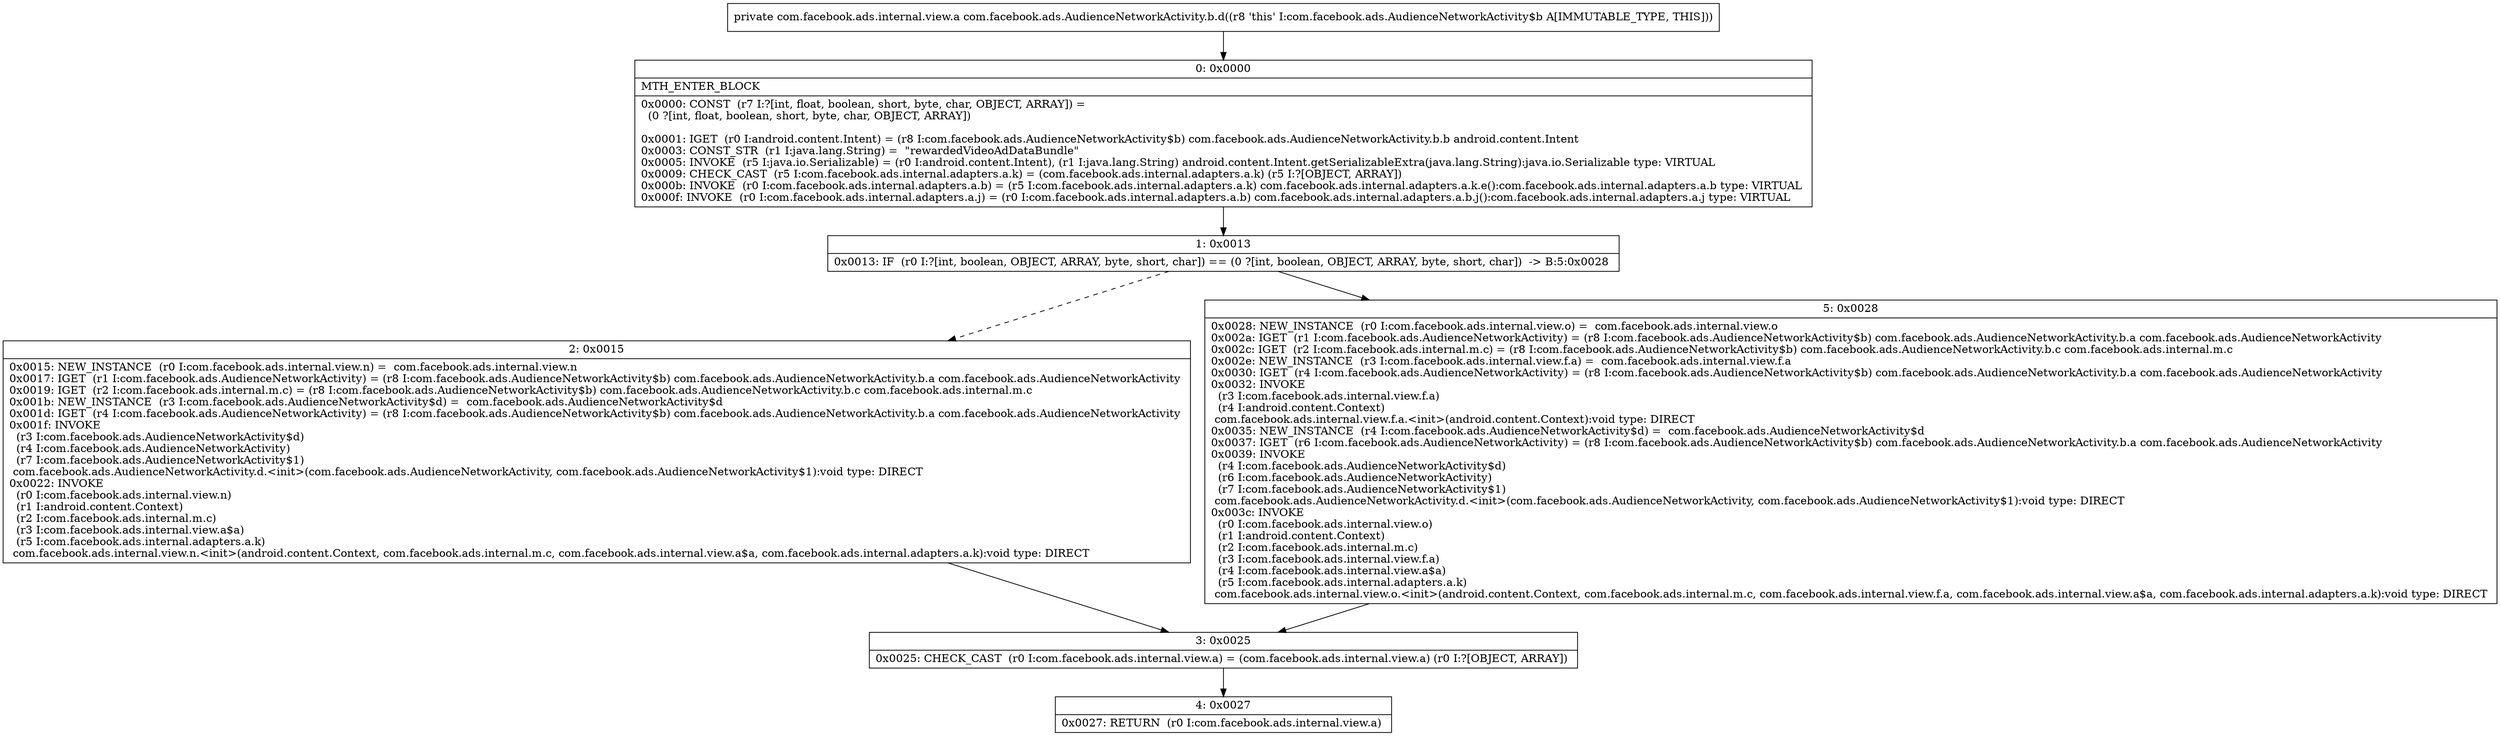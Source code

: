 digraph "CFG forcom.facebook.ads.AudienceNetworkActivity.b.d()Lcom\/facebook\/ads\/internal\/view\/a;" {
Node_0 [shape=record,label="{0\:\ 0x0000|MTH_ENTER_BLOCK\l|0x0000: CONST  (r7 I:?[int, float, boolean, short, byte, char, OBJECT, ARRAY]) = \l  (0 ?[int, float, boolean, short, byte, char, OBJECT, ARRAY])\l \l0x0001: IGET  (r0 I:android.content.Intent) = (r8 I:com.facebook.ads.AudienceNetworkActivity$b) com.facebook.ads.AudienceNetworkActivity.b.b android.content.Intent \l0x0003: CONST_STR  (r1 I:java.lang.String) =  \"rewardedVideoAdDataBundle\" \l0x0005: INVOKE  (r5 I:java.io.Serializable) = (r0 I:android.content.Intent), (r1 I:java.lang.String) android.content.Intent.getSerializableExtra(java.lang.String):java.io.Serializable type: VIRTUAL \l0x0009: CHECK_CAST  (r5 I:com.facebook.ads.internal.adapters.a.k) = (com.facebook.ads.internal.adapters.a.k) (r5 I:?[OBJECT, ARRAY]) \l0x000b: INVOKE  (r0 I:com.facebook.ads.internal.adapters.a.b) = (r5 I:com.facebook.ads.internal.adapters.a.k) com.facebook.ads.internal.adapters.a.k.e():com.facebook.ads.internal.adapters.a.b type: VIRTUAL \l0x000f: INVOKE  (r0 I:com.facebook.ads.internal.adapters.a.j) = (r0 I:com.facebook.ads.internal.adapters.a.b) com.facebook.ads.internal.adapters.a.b.j():com.facebook.ads.internal.adapters.a.j type: VIRTUAL \l}"];
Node_1 [shape=record,label="{1\:\ 0x0013|0x0013: IF  (r0 I:?[int, boolean, OBJECT, ARRAY, byte, short, char]) == (0 ?[int, boolean, OBJECT, ARRAY, byte, short, char])  \-\> B:5:0x0028 \l}"];
Node_2 [shape=record,label="{2\:\ 0x0015|0x0015: NEW_INSTANCE  (r0 I:com.facebook.ads.internal.view.n) =  com.facebook.ads.internal.view.n \l0x0017: IGET  (r1 I:com.facebook.ads.AudienceNetworkActivity) = (r8 I:com.facebook.ads.AudienceNetworkActivity$b) com.facebook.ads.AudienceNetworkActivity.b.a com.facebook.ads.AudienceNetworkActivity \l0x0019: IGET  (r2 I:com.facebook.ads.internal.m.c) = (r8 I:com.facebook.ads.AudienceNetworkActivity$b) com.facebook.ads.AudienceNetworkActivity.b.c com.facebook.ads.internal.m.c \l0x001b: NEW_INSTANCE  (r3 I:com.facebook.ads.AudienceNetworkActivity$d) =  com.facebook.ads.AudienceNetworkActivity$d \l0x001d: IGET  (r4 I:com.facebook.ads.AudienceNetworkActivity) = (r8 I:com.facebook.ads.AudienceNetworkActivity$b) com.facebook.ads.AudienceNetworkActivity.b.a com.facebook.ads.AudienceNetworkActivity \l0x001f: INVOKE  \l  (r3 I:com.facebook.ads.AudienceNetworkActivity$d)\l  (r4 I:com.facebook.ads.AudienceNetworkActivity)\l  (r7 I:com.facebook.ads.AudienceNetworkActivity$1)\l com.facebook.ads.AudienceNetworkActivity.d.\<init\>(com.facebook.ads.AudienceNetworkActivity, com.facebook.ads.AudienceNetworkActivity$1):void type: DIRECT \l0x0022: INVOKE  \l  (r0 I:com.facebook.ads.internal.view.n)\l  (r1 I:android.content.Context)\l  (r2 I:com.facebook.ads.internal.m.c)\l  (r3 I:com.facebook.ads.internal.view.a$a)\l  (r5 I:com.facebook.ads.internal.adapters.a.k)\l com.facebook.ads.internal.view.n.\<init\>(android.content.Context, com.facebook.ads.internal.m.c, com.facebook.ads.internal.view.a$a, com.facebook.ads.internal.adapters.a.k):void type: DIRECT \l}"];
Node_3 [shape=record,label="{3\:\ 0x0025|0x0025: CHECK_CAST  (r0 I:com.facebook.ads.internal.view.a) = (com.facebook.ads.internal.view.a) (r0 I:?[OBJECT, ARRAY]) \l}"];
Node_4 [shape=record,label="{4\:\ 0x0027|0x0027: RETURN  (r0 I:com.facebook.ads.internal.view.a) \l}"];
Node_5 [shape=record,label="{5\:\ 0x0028|0x0028: NEW_INSTANCE  (r0 I:com.facebook.ads.internal.view.o) =  com.facebook.ads.internal.view.o \l0x002a: IGET  (r1 I:com.facebook.ads.AudienceNetworkActivity) = (r8 I:com.facebook.ads.AudienceNetworkActivity$b) com.facebook.ads.AudienceNetworkActivity.b.a com.facebook.ads.AudienceNetworkActivity \l0x002c: IGET  (r2 I:com.facebook.ads.internal.m.c) = (r8 I:com.facebook.ads.AudienceNetworkActivity$b) com.facebook.ads.AudienceNetworkActivity.b.c com.facebook.ads.internal.m.c \l0x002e: NEW_INSTANCE  (r3 I:com.facebook.ads.internal.view.f.a) =  com.facebook.ads.internal.view.f.a \l0x0030: IGET  (r4 I:com.facebook.ads.AudienceNetworkActivity) = (r8 I:com.facebook.ads.AudienceNetworkActivity$b) com.facebook.ads.AudienceNetworkActivity.b.a com.facebook.ads.AudienceNetworkActivity \l0x0032: INVOKE  \l  (r3 I:com.facebook.ads.internal.view.f.a)\l  (r4 I:android.content.Context)\l com.facebook.ads.internal.view.f.a.\<init\>(android.content.Context):void type: DIRECT \l0x0035: NEW_INSTANCE  (r4 I:com.facebook.ads.AudienceNetworkActivity$d) =  com.facebook.ads.AudienceNetworkActivity$d \l0x0037: IGET  (r6 I:com.facebook.ads.AudienceNetworkActivity) = (r8 I:com.facebook.ads.AudienceNetworkActivity$b) com.facebook.ads.AudienceNetworkActivity.b.a com.facebook.ads.AudienceNetworkActivity \l0x0039: INVOKE  \l  (r4 I:com.facebook.ads.AudienceNetworkActivity$d)\l  (r6 I:com.facebook.ads.AudienceNetworkActivity)\l  (r7 I:com.facebook.ads.AudienceNetworkActivity$1)\l com.facebook.ads.AudienceNetworkActivity.d.\<init\>(com.facebook.ads.AudienceNetworkActivity, com.facebook.ads.AudienceNetworkActivity$1):void type: DIRECT \l0x003c: INVOKE  \l  (r0 I:com.facebook.ads.internal.view.o)\l  (r1 I:android.content.Context)\l  (r2 I:com.facebook.ads.internal.m.c)\l  (r3 I:com.facebook.ads.internal.view.f.a)\l  (r4 I:com.facebook.ads.internal.view.a$a)\l  (r5 I:com.facebook.ads.internal.adapters.a.k)\l com.facebook.ads.internal.view.o.\<init\>(android.content.Context, com.facebook.ads.internal.m.c, com.facebook.ads.internal.view.f.a, com.facebook.ads.internal.view.a$a, com.facebook.ads.internal.adapters.a.k):void type: DIRECT \l}"];
MethodNode[shape=record,label="{private com.facebook.ads.internal.view.a com.facebook.ads.AudienceNetworkActivity.b.d((r8 'this' I:com.facebook.ads.AudienceNetworkActivity$b A[IMMUTABLE_TYPE, THIS])) }"];
MethodNode -> Node_0;
Node_0 -> Node_1;
Node_1 -> Node_2[style=dashed];
Node_1 -> Node_5;
Node_2 -> Node_3;
Node_3 -> Node_4;
Node_5 -> Node_3;
}

